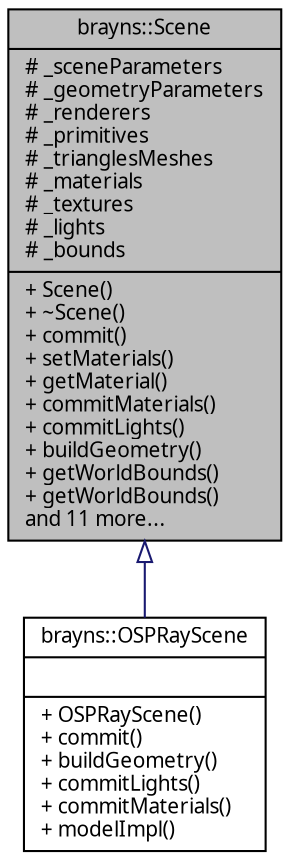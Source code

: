 digraph "brayns::Scene"
{
  edge [fontname="Sans",fontsize="10",labelfontname="Sans",labelfontsize="10"];
  node [fontname="Sans",fontsize="10",shape=record];
  Node1 [label="{brayns::Scene\n|# _sceneParameters\l# _geometryParameters\l# _renderers\l# _primitives\l# _trianglesMeshes\l# _materials\l# _textures\l# _lights\l# _bounds\l|+ Scene()\l+ ~Scene()\l+ commit()\l+ setMaterials()\l+ getMaterial()\l+ commitMaterials()\l+ commitLights()\l+ buildGeometry()\l+ getWorldBounds()\l+ getWorldBounds()\land 11 more...\l}",height=0.2,width=0.4,color="black", fillcolor="grey75", style="filled" fontcolor="black"];
  Node1 -> Node2 [dir="back",color="midnightblue",fontsize="10",style="solid",arrowtail="onormal",fontname="Sans"];
  Node2 [label="{brayns::OSPRayScene\n||+ OSPRayScene()\l+ commit()\l+ buildGeometry()\l+ commitLights()\l+ commitMaterials()\l+ modelImpl()\l}",height=0.2,width=0.4,color="black", fillcolor="white", style="filled",URL="$classbrayns_1_1_o_s_p_ray_scene.html"];
}
